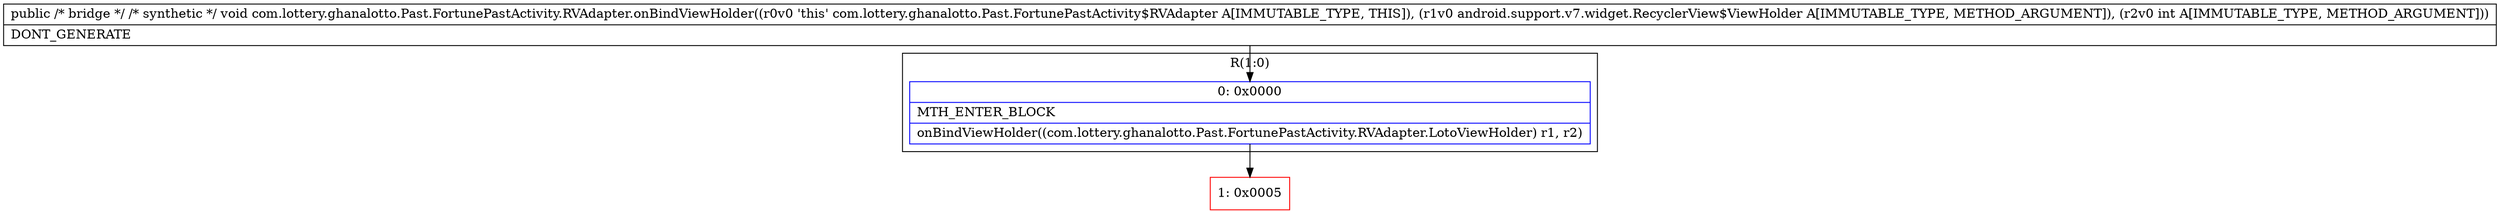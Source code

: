 digraph "CFG forcom.lottery.ghanalotto.Past.FortunePastActivity.RVAdapter.onBindViewHolder(Landroid\/support\/v7\/widget\/RecyclerView$ViewHolder;I)V" {
subgraph cluster_Region_715243106 {
label = "R(1:0)";
node [shape=record,color=blue];
Node_0 [shape=record,label="{0\:\ 0x0000|MTH_ENTER_BLOCK\l|onBindViewHolder((com.lottery.ghanalotto.Past.FortunePastActivity.RVAdapter.LotoViewHolder) r1, r2)\l}"];
}
Node_1 [shape=record,color=red,label="{1\:\ 0x0005}"];
MethodNode[shape=record,label="{public \/* bridge *\/ \/* synthetic *\/ void com.lottery.ghanalotto.Past.FortunePastActivity.RVAdapter.onBindViewHolder((r0v0 'this' com.lottery.ghanalotto.Past.FortunePastActivity$RVAdapter A[IMMUTABLE_TYPE, THIS]), (r1v0 android.support.v7.widget.RecyclerView$ViewHolder A[IMMUTABLE_TYPE, METHOD_ARGUMENT]), (r2v0 int A[IMMUTABLE_TYPE, METHOD_ARGUMENT]))  | DONT_GENERATE\l}"];
MethodNode -> Node_0;
Node_0 -> Node_1;
}

